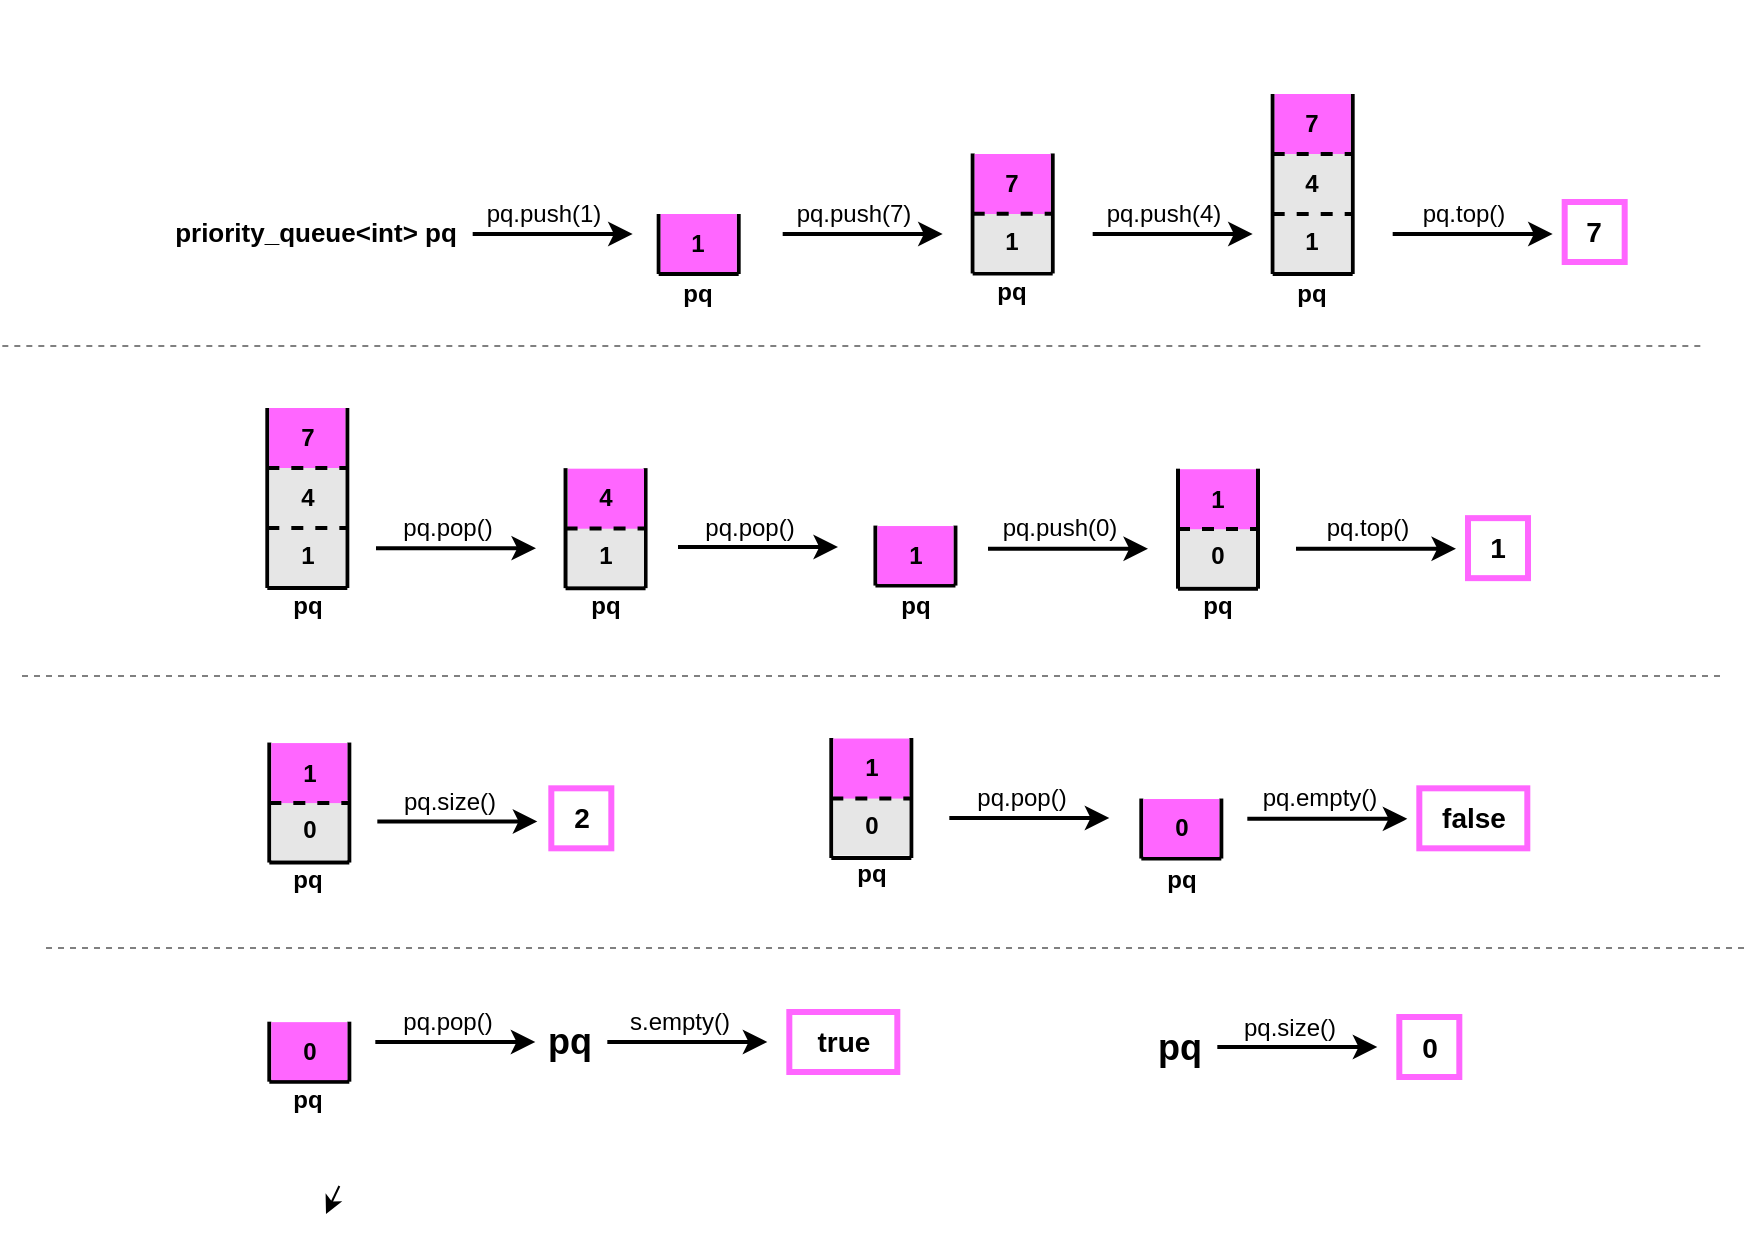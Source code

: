 <mxfile>
    <diagram id="RmTXMflnBBCHSnIX3L-M" name="Page-1">
        <mxGraphModel dx="1699" dy="755" grid="1" gridSize="10" guides="1" tooltips="1" connect="1" arrows="1" fold="1" page="1" pageScale="1" pageWidth="850" pageHeight="1100" background="#ffffff" math="0" shadow="0">
            <root>
                <mxCell id="0"/>
                <mxCell id="1" parent="0"/>
                <mxCell id="2" value="" style="endArrow=classic;html=1;strokeColor=#000000;fontColor=#000000;strokeWidth=2;" parent="1" edge="1">
                    <mxGeometry width="50" height="50" relative="1" as="geometry">
                        <mxPoint x="213.34" y="200" as="sourcePoint"/>
                        <mxPoint x="293.34" y="200" as="targetPoint"/>
                    </mxGeometry>
                </mxCell>
                <mxCell id="3" value="pq.push(1)" style="text;html=1;strokeColor=none;fillColor=none;align=center;verticalAlign=middle;whiteSpace=wrap;rounded=0;fontColor=#000000;fontStyle=0" parent="1" vertex="1">
                    <mxGeometry x="219.34" y="180" width="60" height="20" as="geometry"/>
                </mxCell>
                <mxCell id="4" value="" style="endArrow=none;html=1;strokeColor=#000000;fontColor=#000000;strokeWidth=2;" parent="1" edge="1">
                    <mxGeometry width="50" height="50" relative="1" as="geometry">
                        <mxPoint x="547.66" y="512.27" as="sourcePoint"/>
                        <mxPoint x="547.66" y="482.27" as="targetPoint"/>
                    </mxGeometry>
                </mxCell>
                <mxCell id="5" value="" style="endArrow=none;html=1;strokeColor=#000000;fontColor=#000000;strokeWidth=2;" parent="1" edge="1">
                    <mxGeometry width="50" height="50" relative="1" as="geometry">
                        <mxPoint x="587.66" y="512.27" as="sourcePoint"/>
                        <mxPoint x="587.66" y="482.27" as="targetPoint"/>
                    </mxGeometry>
                </mxCell>
                <mxCell id="6" value="" style="endArrow=none;html=1;strokeColor=#000000;fontColor=#000000;strokeWidth=2;" parent="1" edge="1">
                    <mxGeometry width="50" height="50" relative="1" as="geometry">
                        <mxPoint x="547.66" y="512.27" as="sourcePoint"/>
                        <mxPoint x="587.66" y="512.27" as="targetPoint"/>
                    </mxGeometry>
                </mxCell>
                <mxCell id="7" value="" style="endArrow=classic;html=1;strokeColor=#000000;fontColor=#000000;strokeWidth=2;" parent="1" edge="1">
                    <mxGeometry width="50" height="50" relative="1" as="geometry">
                        <mxPoint x="368.34" y="200" as="sourcePoint"/>
                        <mxPoint x="448.34" y="200" as="targetPoint"/>
                    </mxGeometry>
                </mxCell>
                <mxCell id="8" value="pq.push(7)" style="text;html=1;strokeColor=none;fillColor=none;align=center;verticalAlign=middle;whiteSpace=wrap;rounded=0;fontColor=#000000;" parent="1" vertex="1">
                    <mxGeometry x="374.34" y="180" width="60" height="20" as="geometry"/>
                </mxCell>
                <mxCell id="9" value="" style="endArrow=none;html=1;strokeColor=#000000;fontColor=#000000;strokeWidth=2;" parent="1" edge="1">
                    <mxGeometry width="50" height="50" relative="1" as="geometry">
                        <mxPoint x="463.34" y="219.73" as="sourcePoint"/>
                        <mxPoint x="463.34" y="159.73" as="targetPoint"/>
                    </mxGeometry>
                </mxCell>
                <mxCell id="10" value="" style="endArrow=none;html=1;strokeColor=#000000;fontColor=#000000;strokeWidth=2;" parent="1" edge="1">
                    <mxGeometry width="50" height="50" relative="1" as="geometry">
                        <mxPoint x="503.34" y="219.73" as="sourcePoint"/>
                        <mxPoint x="503.34" y="159.73" as="targetPoint"/>
                    </mxGeometry>
                </mxCell>
                <mxCell id="11" value="" style="endArrow=none;html=1;strokeColor=#000000;fontColor=#000000;strokeWidth=2;" parent="1" edge="1">
                    <mxGeometry width="50" height="50" relative="1" as="geometry">
                        <mxPoint x="463.34" y="219.73" as="sourcePoint"/>
                        <mxPoint x="503.34" y="219.73" as="targetPoint"/>
                    </mxGeometry>
                </mxCell>
                <mxCell id="12" value="" style="endArrow=classic;html=1;strokeColor=#000000;fontColor=#000000;strokeWidth=2;" parent="1" edge="1">
                    <mxGeometry width="50" height="50" relative="1" as="geometry">
                        <mxPoint x="523.34" y="200" as="sourcePoint"/>
                        <mxPoint x="603.34" y="200" as="targetPoint"/>
                    </mxGeometry>
                </mxCell>
                <mxCell id="13" value="pq.push(4)" style="text;html=1;strokeColor=none;fillColor=none;align=center;verticalAlign=middle;whiteSpace=wrap;rounded=0;fontColor=#000000;" parent="1" vertex="1">
                    <mxGeometry x="529.34" y="180" width="60" height="20" as="geometry"/>
                </mxCell>
                <mxCell id="14" value="" style="endArrow=none;html=1;strokeColor=#000000;fontColor=#000000;strokeWidth=2;" parent="1" edge="1">
                    <mxGeometry width="50" height="50" relative="1" as="geometry">
                        <mxPoint x="613.34" y="220" as="sourcePoint"/>
                        <mxPoint x="613.34" y="130" as="targetPoint"/>
                    </mxGeometry>
                </mxCell>
                <mxCell id="15" value="" style="endArrow=none;html=1;strokeColor=#000000;fontColor=#000000;strokeWidth=2;" parent="1" edge="1">
                    <mxGeometry width="50" height="50" relative="1" as="geometry">
                        <mxPoint x="653.34" y="220" as="sourcePoint"/>
                        <mxPoint x="653.34" y="130" as="targetPoint"/>
                    </mxGeometry>
                </mxCell>
                <mxCell id="16" value="" style="endArrow=none;html=1;strokeColor=#000000;fontColor=#000000;strokeWidth=2;" parent="1" edge="1">
                    <mxGeometry width="50" height="50" relative="1" as="geometry">
                        <mxPoint x="613.34" y="220" as="sourcePoint"/>
                        <mxPoint x="653.34" y="220" as="targetPoint"/>
                    </mxGeometry>
                </mxCell>
                <mxCell id="17" value="" style="endArrow=classic;html=1;strokeColor=#000000;fontColor=#000000;strokeWidth=2;" parent="1" edge="1">
                    <mxGeometry width="50" height="50" relative="1" as="geometry">
                        <mxPoint x="673.34" y="200" as="sourcePoint"/>
                        <mxPoint x="753.34" y="200" as="targetPoint"/>
                    </mxGeometry>
                </mxCell>
                <mxCell id="18" value="pq.top()" style="text;html=1;strokeColor=none;fillColor=none;align=center;verticalAlign=middle;whiteSpace=wrap;rounded=0;fontColor=#000000;" parent="1" vertex="1">
                    <mxGeometry x="679.34" y="180" width="60" height="20" as="geometry"/>
                </mxCell>
                <mxCell id="19" value="1" style="text;html=1;strokeColor=none;fillColor=#E6E6E6;align=center;verticalAlign=middle;whiteSpace=wrap;rounded=0;fontColor=#000000;fontStyle=1" parent="1" vertex="1">
                    <mxGeometry x="464.34" y="189" width="38" height="30" as="geometry"/>
                </mxCell>
                <mxCell id="20" value="7" style="text;html=1;strokeColor=none;fillColor=#FF66FF;align=center;verticalAlign=middle;whiteSpace=wrap;rounded=0;fontColor=#000000;fontStyle=1" parent="1" vertex="1">
                    <mxGeometry x="464.34" y="160" width="38" height="30" as="geometry"/>
                </mxCell>
                <mxCell id="21" value="" style="endArrow=none;html=1;strokeColor=#000000;fontColor=#000000;strokeWidth=2;dashed=1;" parent="1" edge="1">
                    <mxGeometry width="50" height="50" relative="1" as="geometry">
                        <mxPoint x="463.34" y="189.92" as="sourcePoint"/>
                        <mxPoint x="503.34" y="189.92" as="targetPoint"/>
                    </mxGeometry>
                </mxCell>
                <mxCell id="22" value="1" style="text;html=1;strokeColor=none;fillColor=#E6E6E6;align=center;verticalAlign=middle;whiteSpace=wrap;rounded=0;fontColor=#000000;fontStyle=1" parent="1" vertex="1">
                    <mxGeometry x="614.34" y="189" width="38" height="30" as="geometry"/>
                </mxCell>
                <mxCell id="23" value="4" style="text;html=1;strokeColor=none;fillColor=#E6E6E6;align=center;verticalAlign=middle;whiteSpace=wrap;rounded=0;fontColor=#000000;fontStyle=1" parent="1" vertex="1">
                    <mxGeometry x="614.34" y="160" width="38" height="30" as="geometry"/>
                </mxCell>
                <mxCell id="24" value="7" style="text;html=1;strokeColor=none;fillColor=#FF66FF;align=center;verticalAlign=middle;whiteSpace=wrap;rounded=0;fontColor=#000000;fontStyle=1" parent="1" vertex="1">
                    <mxGeometry x="614.34" y="130" width="38" height="30" as="geometry"/>
                </mxCell>
                <mxCell id="25" value="" style="endArrow=none;html=1;strokeColor=#000000;fontColor=#000000;strokeWidth=2;dashed=1;" parent="1" edge="1">
                    <mxGeometry width="50" height="50" relative="1" as="geometry">
                        <mxPoint x="613.34" y="190" as="sourcePoint"/>
                        <mxPoint x="653.34" y="190" as="targetPoint"/>
                    </mxGeometry>
                </mxCell>
                <mxCell id="26" value="" style="endArrow=none;html=1;strokeColor=#000000;fontColor=#000000;strokeWidth=2;dashed=1;" parent="1" edge="1">
                    <mxGeometry width="50" height="50" relative="1" as="geometry">
                        <mxPoint x="613.34" y="160" as="sourcePoint"/>
                        <mxPoint x="653.34" y="160" as="targetPoint"/>
                    </mxGeometry>
                </mxCell>
                <mxCell id="27" value="7" style="text;html=1;strokeColor=#FF66FF;fillColor=none;align=center;verticalAlign=middle;whiteSpace=wrap;rounded=0;fontColor=#000000;fontStyle=1;fontSize=14;labelBorderColor=none;strokeWidth=3;" parent="1" vertex="1">
                    <mxGeometry x="759.34" y="184" width="30" height="30" as="geometry"/>
                </mxCell>
                <mxCell id="28" value="" style="endArrow=classic;html=1;strokeColor=#000000;fontColor=#000000;strokeWidth=2;" parent="1" edge="1">
                    <mxGeometry width="50" height="50" relative="1" as="geometry">
                        <mxPoint x="165" y="357.07" as="sourcePoint"/>
                        <mxPoint x="245" y="357.07" as="targetPoint"/>
                    </mxGeometry>
                </mxCell>
                <mxCell id="29" value="pq.pop()" style="text;html=1;strokeColor=none;fillColor=none;align=center;verticalAlign=middle;whiteSpace=wrap;rounded=0;fontColor=#000000;" parent="1" vertex="1">
                    <mxGeometry x="171" y="337.07" width="60" height="20" as="geometry"/>
                </mxCell>
                <mxCell id="30" value="" style="endArrow=none;html=1;strokeColor=#000000;fontColor=#000000;strokeWidth=2;" parent="1" edge="1">
                    <mxGeometry width="50" height="50" relative="1" as="geometry">
                        <mxPoint x="259.78" y="377.07" as="sourcePoint"/>
                        <mxPoint x="259.78" y="317.07" as="targetPoint"/>
                    </mxGeometry>
                </mxCell>
                <mxCell id="31" value="" style="endArrow=none;html=1;strokeColor=#000000;fontColor=#000000;strokeWidth=2;" parent="1" edge="1">
                    <mxGeometry width="50" height="50" relative="1" as="geometry">
                        <mxPoint x="299.78" y="377.07" as="sourcePoint"/>
                        <mxPoint x="299.78" y="317.07" as="targetPoint"/>
                    </mxGeometry>
                </mxCell>
                <mxCell id="32" value="" style="endArrow=none;html=1;strokeColor=#000000;fontColor=#000000;strokeWidth=2;" parent="1" edge="1">
                    <mxGeometry width="50" height="50" relative="1" as="geometry">
                        <mxPoint x="259.78" y="377.07" as="sourcePoint"/>
                        <mxPoint x="299.78" y="377.07" as="targetPoint"/>
                    </mxGeometry>
                </mxCell>
                <mxCell id="33" value="1" style="text;html=1;strokeColor=none;fillColor=#E6E6E6;align=center;verticalAlign=middle;whiteSpace=wrap;rounded=0;fontColor=#000000;fontStyle=1" parent="1" vertex="1">
                    <mxGeometry x="261" y="346.07" width="38" height="30" as="geometry"/>
                </mxCell>
                <mxCell id="34" value="4" style="text;html=1;strokeColor=none;fillColor=#FF66FF;align=center;verticalAlign=middle;whiteSpace=wrap;rounded=0;fontColor=#000000;fontStyle=1" parent="1" vertex="1">
                    <mxGeometry x="261" y="317.34" width="38" height="30" as="geometry"/>
                </mxCell>
                <mxCell id="35" value="" style="endArrow=none;html=1;strokeColor=#000000;fontColor=#000000;strokeWidth=2;dashed=1;" parent="1" edge="1">
                    <mxGeometry width="50" height="50" relative="1" as="geometry">
                        <mxPoint x="259.78" y="347.26" as="sourcePoint"/>
                        <mxPoint x="299.78" y="347.26" as="targetPoint"/>
                    </mxGeometry>
                </mxCell>
                <mxCell id="36" value="" style="endArrow=classic;html=1;strokeColor=#000000;fontColor=#000000;strokeWidth=2;" parent="1" edge="1">
                    <mxGeometry width="50" height="50" relative="1" as="geometry">
                        <mxPoint x="316" y="356.51" as="sourcePoint"/>
                        <mxPoint x="396" y="356.51" as="targetPoint"/>
                    </mxGeometry>
                </mxCell>
                <mxCell id="37" value="pq.pop()" style="text;html=1;strokeColor=none;fillColor=none;align=center;verticalAlign=middle;whiteSpace=wrap;rounded=0;fontColor=#000000;" parent="1" vertex="1">
                    <mxGeometry x="322" y="336.51" width="60" height="20" as="geometry"/>
                </mxCell>
                <mxCell id="38" value="" style="endArrow=classic;html=1;strokeColor=#000000;fontColor=#000000;strokeWidth=2;" parent="1" edge="1">
                    <mxGeometry width="50" height="50" relative="1" as="geometry">
                        <mxPoint x="625" y="357.34" as="sourcePoint"/>
                        <mxPoint x="705" y="357.34" as="targetPoint"/>
                    </mxGeometry>
                </mxCell>
                <mxCell id="39" value="pq.top()" style="text;html=1;strokeColor=none;fillColor=none;align=center;verticalAlign=middle;whiteSpace=wrap;rounded=0;fontColor=#000000;" parent="1" vertex="1">
                    <mxGeometry x="631" y="337.34" width="60" height="20" as="geometry"/>
                </mxCell>
                <mxCell id="40" value="" style="endArrow=classic;html=1;strokeColor=#000000;fontColor=#000000;strokeWidth=2;" parent="1" edge="1">
                    <mxGeometry width="50" height="50" relative="1" as="geometry">
                        <mxPoint x="471" y="357.34" as="sourcePoint"/>
                        <mxPoint x="551" y="357.34" as="targetPoint"/>
                    </mxGeometry>
                </mxCell>
                <mxCell id="41" value="pq.push(0)" style="text;html=1;strokeColor=none;fillColor=none;align=center;verticalAlign=middle;whiteSpace=wrap;rounded=0;fontColor=#000000;" parent="1" vertex="1">
                    <mxGeometry x="477.0" y="337.34" width="60" height="20" as="geometry"/>
                </mxCell>
                <mxCell id="42" value="" style="endArrow=none;html=1;strokeColor=#000000;fontColor=#000000;strokeWidth=2;" parent="1" edge="1">
                    <mxGeometry width="50" height="50" relative="1" as="geometry">
                        <mxPoint x="566" y="377.34" as="sourcePoint"/>
                        <mxPoint x="566" y="317.34" as="targetPoint"/>
                    </mxGeometry>
                </mxCell>
                <mxCell id="43" value="" style="endArrow=none;html=1;strokeColor=#000000;fontColor=#000000;strokeWidth=2;" parent="1" edge="1">
                    <mxGeometry width="50" height="50" relative="1" as="geometry">
                        <mxPoint x="606" y="377.34" as="sourcePoint"/>
                        <mxPoint x="606" y="317.34" as="targetPoint"/>
                    </mxGeometry>
                </mxCell>
                <mxCell id="44" value="" style="endArrow=none;html=1;strokeColor=#000000;fontColor=#000000;strokeWidth=2;" parent="1" edge="1">
                    <mxGeometry width="50" height="50" relative="1" as="geometry">
                        <mxPoint x="566" y="377.34" as="sourcePoint"/>
                        <mxPoint x="606" y="377.34" as="targetPoint"/>
                    </mxGeometry>
                </mxCell>
                <mxCell id="45" value="0" style="text;html=1;strokeColor=none;fillColor=#E6E6E6;align=center;verticalAlign=middle;whiteSpace=wrap;rounded=0;fontColor=#000000;fontStyle=1" parent="1" vertex="1">
                    <mxGeometry x="567" y="346.07" width="38" height="30" as="geometry"/>
                </mxCell>
                <mxCell id="46" value="1" style="text;html=1;strokeColor=none;fillColor=#FF66FF;align=center;verticalAlign=middle;whiteSpace=wrap;rounded=0;fontColor=#000000;fontStyle=1" parent="1" vertex="1">
                    <mxGeometry x="567" y="317.61" width="38" height="30" as="geometry"/>
                </mxCell>
                <mxCell id="47" value="" style="endArrow=none;html=1;strokeColor=#000000;fontColor=#000000;strokeWidth=2;dashed=1;" parent="1" edge="1">
                    <mxGeometry width="50" height="50" relative="1" as="geometry">
                        <mxPoint x="566" y="347.53" as="sourcePoint"/>
                        <mxPoint x="606" y="347.53" as="targetPoint"/>
                    </mxGeometry>
                </mxCell>
                <mxCell id="48" value="priority_queue&amp;lt;int&amp;gt; pq" style="text;html=1;strokeColor=none;fillColor=none;align=center;verticalAlign=middle;whiteSpace=wrap;rounded=0;fontColor=#000000;fontStyle=1;fontSize=13;" parent="1" vertex="1">
                    <mxGeometry x="60" y="189" width="150" height="20" as="geometry"/>
                </mxCell>
                <mxCell id="49" value="0" style="text;html=1;strokeColor=none;fillColor=#FF66FF;align=center;verticalAlign=middle;whiteSpace=wrap;rounded=0;fontColor=#000000;fontStyle=1;labelBackgroundColor=none;" parent="1" vertex="1">
                    <mxGeometry x="548.66" y="482.5" width="38" height="29" as="geometry"/>
                </mxCell>
                <mxCell id="50" value="1" style="text;html=1;strokeColor=#FF66FF;fillColor=none;align=center;verticalAlign=middle;whiteSpace=wrap;rounded=0;fontColor=#000000;fontStyle=1;fontSize=14;labelBorderColor=none;strokeWidth=3;" parent="1" vertex="1">
                    <mxGeometry x="711" y="342.07" width="30" height="30" as="geometry"/>
                </mxCell>
                <mxCell id="51" value="" style="endArrow=none;html=1;strokeColor=#000000;fontColor=#000000;strokeWidth=2;" parent="1" edge="1">
                    <mxGeometry width="50" height="50" relative="1" as="geometry">
                        <mxPoint x="306.34" y="220" as="sourcePoint"/>
                        <mxPoint x="306.34" y="190" as="targetPoint"/>
                    </mxGeometry>
                </mxCell>
                <mxCell id="52" value="" style="endArrow=none;html=1;strokeColor=#000000;fontColor=#000000;strokeWidth=2;" parent="1" edge="1">
                    <mxGeometry width="50" height="50" relative="1" as="geometry">
                        <mxPoint x="346.34" y="220" as="sourcePoint"/>
                        <mxPoint x="346.34" y="190" as="targetPoint"/>
                    </mxGeometry>
                </mxCell>
                <mxCell id="53" value="" style="endArrow=none;html=1;strokeColor=#000000;fontColor=#000000;strokeWidth=2;" parent="1" edge="1">
                    <mxGeometry width="50" height="50" relative="1" as="geometry">
                        <mxPoint x="306.34" y="220" as="sourcePoint"/>
                        <mxPoint x="346.34" y="220" as="targetPoint"/>
                    </mxGeometry>
                </mxCell>
                <mxCell id="54" value="1" style="text;html=1;strokeColor=none;fillColor=#FF66FF;align=center;verticalAlign=middle;whiteSpace=wrap;rounded=0;fontColor=#000000;fontStyle=1;labelBackgroundColor=none;" parent="1" vertex="1">
                    <mxGeometry x="307.34" y="190.0" width="38" height="29" as="geometry"/>
                </mxCell>
                <mxCell id="55" value="" style="endArrow=none;html=1;strokeColor=#000000;fontColor=#000000;strokeWidth=2;" parent="1" edge="1">
                    <mxGeometry width="50" height="50" relative="1" as="geometry">
                        <mxPoint x="110.66" y="377" as="sourcePoint"/>
                        <mxPoint x="110.66" y="287" as="targetPoint"/>
                    </mxGeometry>
                </mxCell>
                <mxCell id="56" value="" style="endArrow=none;html=1;strokeColor=#000000;fontColor=#000000;strokeWidth=2;" parent="1" edge="1">
                    <mxGeometry width="50" height="50" relative="1" as="geometry">
                        <mxPoint x="150.66" y="377" as="sourcePoint"/>
                        <mxPoint x="150.66" y="287" as="targetPoint"/>
                    </mxGeometry>
                </mxCell>
                <mxCell id="57" value="" style="endArrow=none;html=1;strokeColor=#000000;fontColor=#000000;strokeWidth=2;" parent="1" edge="1">
                    <mxGeometry width="50" height="50" relative="1" as="geometry">
                        <mxPoint x="110.66" y="377" as="sourcePoint"/>
                        <mxPoint x="150.66" y="377" as="targetPoint"/>
                    </mxGeometry>
                </mxCell>
                <mxCell id="58" value="1" style="text;html=1;strokeColor=none;fillColor=#E6E6E6;align=center;verticalAlign=middle;whiteSpace=wrap;rounded=0;fontColor=#000000;fontStyle=1" parent="1" vertex="1">
                    <mxGeometry x="111.66" y="346" width="38" height="30" as="geometry"/>
                </mxCell>
                <mxCell id="59" value="4" style="text;html=1;strokeColor=none;fillColor=#E6E6E6;align=center;verticalAlign=middle;whiteSpace=wrap;rounded=0;fontColor=#000000;fontStyle=1" parent="1" vertex="1">
                    <mxGeometry x="111.66" y="317" width="38" height="30" as="geometry"/>
                </mxCell>
                <mxCell id="60" value="7" style="text;html=1;strokeColor=none;fillColor=#FF66FF;align=center;verticalAlign=middle;whiteSpace=wrap;rounded=0;fontColor=#000000;fontStyle=1" parent="1" vertex="1">
                    <mxGeometry x="111.66" y="287" width="38" height="30" as="geometry"/>
                </mxCell>
                <mxCell id="61" value="" style="endArrow=none;html=1;strokeColor=#000000;fontColor=#000000;strokeWidth=2;dashed=1;" parent="1" edge="1">
                    <mxGeometry width="50" height="50" relative="1" as="geometry">
                        <mxPoint x="110.66" y="347" as="sourcePoint"/>
                        <mxPoint x="150.66" y="347" as="targetPoint"/>
                    </mxGeometry>
                </mxCell>
                <mxCell id="62" value="" style="endArrow=none;html=1;strokeColor=#000000;fontColor=#000000;strokeWidth=2;dashed=1;" parent="1" edge="1">
                    <mxGeometry width="50" height="50" relative="1" as="geometry">
                        <mxPoint x="110.66" y="317" as="sourcePoint"/>
                        <mxPoint x="150.66" y="317" as="targetPoint"/>
                    </mxGeometry>
                </mxCell>
                <mxCell id="63" value="" style="endArrow=none;html=1;strokeColor=#000000;fontColor=#000000;strokeWidth=2;" parent="1" edge="1">
                    <mxGeometry width="50" height="50" relative="1" as="geometry">
                        <mxPoint x="111.66" y="514.27" as="sourcePoint"/>
                        <mxPoint x="111.66" y="454.27" as="targetPoint"/>
                    </mxGeometry>
                </mxCell>
                <mxCell id="64" value="" style="endArrow=none;html=1;strokeColor=#000000;fontColor=#000000;strokeWidth=2;" parent="1" edge="1">
                    <mxGeometry width="50" height="50" relative="1" as="geometry">
                        <mxPoint x="151.66" y="514.27" as="sourcePoint"/>
                        <mxPoint x="151.66" y="454.27" as="targetPoint"/>
                    </mxGeometry>
                </mxCell>
                <mxCell id="65" value="" style="endArrow=none;html=1;strokeColor=#000000;fontColor=#000000;strokeWidth=2;" parent="1" edge="1">
                    <mxGeometry width="50" height="50" relative="1" as="geometry">
                        <mxPoint x="111.66" y="514.27" as="sourcePoint"/>
                        <mxPoint x="151.66" y="514.27" as="targetPoint"/>
                    </mxGeometry>
                </mxCell>
                <mxCell id="66" value="0" style="text;html=1;strokeColor=none;fillColor=#E6E6E6;align=center;verticalAlign=middle;whiteSpace=wrap;rounded=0;fontColor=#000000;fontStyle=1" parent="1" vertex="1">
                    <mxGeometry x="112.66" y="483" width="38" height="30" as="geometry"/>
                </mxCell>
                <mxCell id="67" value="1" style="text;html=1;strokeColor=none;fillColor=#FF66FF;align=center;verticalAlign=middle;whiteSpace=wrap;rounded=0;fontColor=#000000;fontStyle=1" parent="1" vertex="1">
                    <mxGeometry x="112.66" y="454.54" width="38" height="30" as="geometry"/>
                </mxCell>
                <mxCell id="68" value="" style="endArrow=none;html=1;strokeColor=#000000;fontColor=#000000;strokeWidth=2;dashed=1;" parent="1" edge="1">
                    <mxGeometry width="50" height="50" relative="1" as="geometry">
                        <mxPoint x="111.66" y="484.46" as="sourcePoint"/>
                        <mxPoint x="151.66" y="484.46" as="targetPoint"/>
                    </mxGeometry>
                </mxCell>
                <mxCell id="69" value="" style="endArrow=classic;html=1;strokeColor=#000000;fontColor=#000000;strokeWidth=2;" parent="1" edge="1">
                    <mxGeometry width="50" height="50" relative="1" as="geometry">
                        <mxPoint x="165.66" y="493.73" as="sourcePoint"/>
                        <mxPoint x="245.66" y="493.73" as="targetPoint"/>
                    </mxGeometry>
                </mxCell>
                <mxCell id="70" value="pq.size()" style="text;html=1;strokeColor=none;fillColor=none;align=center;verticalAlign=middle;whiteSpace=wrap;rounded=0;fontColor=#000000;" parent="1" vertex="1">
                    <mxGeometry x="171.66" y="473.73" width="60" height="20" as="geometry"/>
                </mxCell>
                <mxCell id="71" value="" style="endArrow=classic;html=1;strokeColor=#000000;fontColor=#000000;strokeWidth=2;" parent="1" edge="1">
                    <mxGeometry width="50" height="50" relative="1" as="geometry">
                        <mxPoint x="451.66" y="492.0" as="sourcePoint"/>
                        <mxPoint x="531.66" y="492.0" as="targetPoint"/>
                    </mxGeometry>
                </mxCell>
                <mxCell id="72" value="pq.pop()" style="text;html=1;strokeColor=none;fillColor=none;align=center;verticalAlign=middle;whiteSpace=wrap;rounded=0;fontColor=#000000;" parent="1" vertex="1">
                    <mxGeometry x="457.66" y="472.0" width="60" height="20" as="geometry"/>
                </mxCell>
                <mxCell id="73" value="" style="endArrow=none;html=1;strokeColor=#000000;fontColor=#000000;strokeWidth=2;" parent="1" edge="1">
                    <mxGeometry width="50" height="50" relative="1" as="geometry">
                        <mxPoint x="392.66" y="512.0" as="sourcePoint"/>
                        <mxPoint x="392.66" y="452" as="targetPoint"/>
                    </mxGeometry>
                </mxCell>
                <mxCell id="74" value="" style="endArrow=none;html=1;strokeColor=#000000;fontColor=#000000;strokeWidth=2;" parent="1" edge="1">
                    <mxGeometry width="50" height="50" relative="1" as="geometry">
                        <mxPoint x="432.66" y="512.0" as="sourcePoint"/>
                        <mxPoint x="432.66" y="452" as="targetPoint"/>
                    </mxGeometry>
                </mxCell>
                <mxCell id="75" value="" style="endArrow=none;html=1;strokeColor=#000000;fontColor=#000000;strokeWidth=2;" parent="1" edge="1">
                    <mxGeometry width="50" height="50" relative="1" as="geometry">
                        <mxPoint x="392.66" y="512.0" as="sourcePoint"/>
                        <mxPoint x="432.66" y="512.0" as="targetPoint"/>
                    </mxGeometry>
                </mxCell>
                <mxCell id="76" value="0" style="text;html=1;strokeColor=none;fillColor=#E6E6E6;align=center;verticalAlign=middle;whiteSpace=wrap;rounded=0;fontColor=#000000;fontStyle=1" parent="1" vertex="1">
                    <mxGeometry x="393.66" y="480.73" width="38" height="30" as="geometry"/>
                </mxCell>
                <mxCell id="77" value="1" style="text;html=1;strokeColor=none;fillColor=#FF66FF;align=center;verticalAlign=middle;whiteSpace=wrap;rounded=0;fontColor=#000000;fontStyle=1" parent="1" vertex="1">
                    <mxGeometry x="393.66" y="452.27" width="38" height="30" as="geometry"/>
                </mxCell>
                <mxCell id="78" value="" style="endArrow=none;html=1;strokeColor=#000000;fontColor=#000000;strokeWidth=2;dashed=1;" parent="1" edge="1">
                    <mxGeometry width="50" height="50" relative="1" as="geometry">
                        <mxPoint x="392.66" y="482.19" as="sourcePoint"/>
                        <mxPoint x="432.66" y="482.19" as="targetPoint"/>
                    </mxGeometry>
                </mxCell>
                <mxCell id="79" value="2" style="text;html=1;strokeColor=#FF66FF;fillColor=none;align=center;verticalAlign=middle;whiteSpace=wrap;rounded=0;fontColor=#000000;fontStyle=1;fontSize=14;labelBorderColor=none;strokeWidth=3;" parent="1" vertex="1">
                    <mxGeometry x="252.66" y="477.16" width="30" height="30" as="geometry"/>
                </mxCell>
                <mxCell id="80" value="" style="endArrow=none;html=1;strokeColor=#000000;fontColor=#000000;strokeWidth=2;" parent="1" edge="1">
                    <mxGeometry width="50" height="50" relative="1" as="geometry">
                        <mxPoint x="414.72" y="375.79" as="sourcePoint"/>
                        <mxPoint x="414.72" y="345.79" as="targetPoint"/>
                    </mxGeometry>
                </mxCell>
                <mxCell id="81" value="" style="endArrow=none;html=1;strokeColor=#000000;fontColor=#000000;strokeWidth=2;" parent="1" edge="1">
                    <mxGeometry width="50" height="50" relative="1" as="geometry">
                        <mxPoint x="454.72" y="375.79" as="sourcePoint"/>
                        <mxPoint x="454.72" y="345.79" as="targetPoint"/>
                    </mxGeometry>
                </mxCell>
                <mxCell id="82" value="" style="endArrow=none;html=1;strokeColor=#000000;fontColor=#000000;strokeWidth=2;" parent="1" edge="1">
                    <mxGeometry width="50" height="50" relative="1" as="geometry">
                        <mxPoint x="414.72" y="375.79" as="sourcePoint"/>
                        <mxPoint x="454.72" y="375.79" as="targetPoint"/>
                    </mxGeometry>
                </mxCell>
                <mxCell id="83" value="1" style="text;html=1;strokeColor=none;fillColor=#FF66FF;align=center;verticalAlign=middle;whiteSpace=wrap;rounded=0;fontColor=#000000;fontStyle=1;labelBackgroundColor=none;" parent="1" vertex="1">
                    <mxGeometry x="415.72" y="346.02" width="38" height="29" as="geometry"/>
                </mxCell>
                <mxCell id="84" value="" style="endArrow=classic;html=1;strokeColor=#000000;fontColor=#000000;strokeWidth=2;" parent="1" edge="1">
                    <mxGeometry width="50" height="50" relative="1" as="geometry">
                        <mxPoint x="600.66" y="492.43" as="sourcePoint"/>
                        <mxPoint x="680.66" y="492.43" as="targetPoint"/>
                    </mxGeometry>
                </mxCell>
                <mxCell id="85" value="pq.empty()" style="text;html=1;strokeColor=none;fillColor=none;align=center;verticalAlign=middle;whiteSpace=wrap;rounded=0;fontColor=#000000;" parent="1" vertex="1">
                    <mxGeometry x="606.66" y="472.43" width="60" height="20" as="geometry"/>
                </mxCell>
                <mxCell id="86" value="false" style="text;html=1;strokeColor=#FF66FF;fillColor=none;align=center;verticalAlign=middle;whiteSpace=wrap;rounded=0;fontColor=#000000;fontStyle=1;fontSize=14;labelBorderColor=none;strokeWidth=3;" parent="1" vertex="1">
                    <mxGeometry x="686.66" y="477.16" width="54" height="30" as="geometry"/>
                </mxCell>
                <mxCell id="87" value="" style="endArrow=none;html=1;strokeColor=#000000;fontColor=#000000;strokeWidth=2;" parent="1" edge="1">
                    <mxGeometry width="50" height="50" relative="1" as="geometry">
                        <mxPoint x="111.66" y="623.84" as="sourcePoint"/>
                        <mxPoint x="111.66" y="593.84" as="targetPoint"/>
                    </mxGeometry>
                </mxCell>
                <mxCell id="88" value="" style="endArrow=none;html=1;strokeColor=#000000;fontColor=#000000;strokeWidth=2;" parent="1" edge="1">
                    <mxGeometry width="50" height="50" relative="1" as="geometry">
                        <mxPoint x="151.66" y="623.84" as="sourcePoint"/>
                        <mxPoint x="151.66" y="593.84" as="targetPoint"/>
                    </mxGeometry>
                </mxCell>
                <mxCell id="89" value="" style="endArrow=none;html=1;strokeColor=#000000;fontColor=#000000;strokeWidth=2;" parent="1" edge="1">
                    <mxGeometry width="50" height="50" relative="1" as="geometry">
                        <mxPoint x="111.66" y="623.84" as="sourcePoint"/>
                        <mxPoint x="151.66" y="623.84" as="targetPoint"/>
                    </mxGeometry>
                </mxCell>
                <mxCell id="90" value="0" style="text;html=1;strokeColor=none;fillColor=#FF66FF;align=center;verticalAlign=middle;whiteSpace=wrap;rounded=0;fontColor=#000000;fontStyle=1;labelBackgroundColor=none;" parent="1" vertex="1">
                    <mxGeometry x="112.66" y="594.07" width="38" height="29" as="geometry"/>
                </mxCell>
                <mxCell id="91" value="" style="endArrow=classic;html=1;strokeColor=#000000;fontColor=#000000;strokeWidth=2;" parent="1" edge="1">
                    <mxGeometry width="50" height="50" relative="1" as="geometry">
                        <mxPoint x="164.66" y="604" as="sourcePoint"/>
                        <mxPoint x="244.66" y="604" as="targetPoint"/>
                    </mxGeometry>
                </mxCell>
                <mxCell id="92" value="pq.pop()" style="text;html=1;strokeColor=none;fillColor=none;align=center;verticalAlign=middle;whiteSpace=wrap;rounded=0;fontColor=#000000;" parent="1" vertex="1">
                    <mxGeometry x="170.66" y="584" width="60" height="20" as="geometry"/>
                </mxCell>
                <mxCell id="93" value="pq" style="text;html=1;strokeColor=none;fillColor=none;align=center;verticalAlign=middle;whiteSpace=wrap;rounded=0;fontColor=#000000;fontStyle=1;fontSize=18;labelBorderColor=none;strokeWidth=3;" parent="1" vertex="1">
                    <mxGeometry x="246.66" y="589" width="30" height="30" as="geometry"/>
                </mxCell>
                <mxCell id="94" value="" style="endArrow=classic;html=1;strokeColor=#000000;fontColor=#000000;strokeWidth=2;" parent="1" edge="1">
                    <mxGeometry width="50" height="50" relative="1" as="geometry">
                        <mxPoint x="280.66" y="604" as="sourcePoint"/>
                        <mxPoint x="360.66" y="604" as="targetPoint"/>
                    </mxGeometry>
                </mxCell>
                <mxCell id="95" value="s.empty()" style="text;html=1;strokeColor=none;fillColor=none;align=center;verticalAlign=middle;whiteSpace=wrap;rounded=0;fontColor=#000000;" parent="1" vertex="1">
                    <mxGeometry x="286.66" y="584" width="60" height="20" as="geometry"/>
                </mxCell>
                <mxCell id="96" value="true" style="text;html=1;strokeColor=#FF66FF;fillColor=none;align=center;verticalAlign=middle;whiteSpace=wrap;rounded=0;fontColor=#000000;fontStyle=1;fontSize=14;labelBorderColor=none;strokeWidth=3;" parent="1" vertex="1">
                    <mxGeometry x="371.66" y="589" width="54" height="30" as="geometry"/>
                </mxCell>
                <mxCell id="97" value="pq" style="text;html=1;strokeColor=none;fillColor=none;align=center;verticalAlign=middle;whiteSpace=wrap;rounded=0;fontColor=#000000;fontStyle=1;fontSize=18;labelBorderColor=none;strokeWidth=3;" parent="1" vertex="1">
                    <mxGeometry x="551.66" y="591.5" width="30" height="30" as="geometry"/>
                </mxCell>
                <mxCell id="98" value="" style="endArrow=classic;html=1;strokeColor=#000000;fontColor=#000000;strokeWidth=2;" parent="1" edge="1">
                    <mxGeometry width="50" height="50" relative="1" as="geometry">
                        <mxPoint x="585.66" y="606.5" as="sourcePoint"/>
                        <mxPoint x="665.66" y="606.5" as="targetPoint"/>
                    </mxGeometry>
                </mxCell>
                <mxCell id="99" value="pq.size()" style="text;html=1;strokeColor=none;fillColor=none;align=center;verticalAlign=middle;whiteSpace=wrap;rounded=0;fontColor=#000000;" parent="1" vertex="1">
                    <mxGeometry x="591.66" y="586.5" width="60" height="20" as="geometry"/>
                </mxCell>
                <mxCell id="100" value="0" style="text;html=1;strokeColor=#FF66FF;fillColor=none;align=center;verticalAlign=middle;whiteSpace=wrap;rounded=0;fontColor=#000000;fontStyle=1;fontSize=14;labelBorderColor=none;strokeWidth=3;" parent="1" vertex="1">
                    <mxGeometry x="676.66" y="591.5" width="30" height="30" as="geometry"/>
                </mxCell>
                <mxCell id="101" value="pq" style="text;html=1;strokeColor=none;fillColor=none;align=center;verticalAlign=middle;whiteSpace=wrap;rounded=0;fontColor=#000000;fontStyle=1;fontSize=12;labelBorderColor=none;strokeWidth=3;" parent="1" vertex="1">
                    <mxGeometry x="311.34" y="220" width="30" height="19" as="geometry"/>
                </mxCell>
                <mxCell id="102" value="pq" style="text;html=1;strokeColor=none;fillColor=none;align=center;verticalAlign=middle;whiteSpace=wrap;rounded=0;fontColor=#000000;fontStyle=1;fontSize=12;labelBorderColor=none;strokeWidth=3;" parent="1" vertex="1">
                    <mxGeometry x="468.34" y="219" width="30" height="19" as="geometry"/>
                </mxCell>
                <mxCell id="103" value="pq" style="text;html=1;strokeColor=none;fillColor=none;align=center;verticalAlign=middle;whiteSpace=wrap;rounded=0;fontColor=#000000;fontStyle=1;fontSize=12;labelBorderColor=none;strokeWidth=3;" parent="1" vertex="1">
                    <mxGeometry x="618.34" y="220" width="30" height="19" as="geometry"/>
                </mxCell>
                <mxCell id="104" value="pq" style="text;html=1;strokeColor=none;fillColor=none;align=center;verticalAlign=middle;whiteSpace=wrap;rounded=0;fontColor=#000000;fontStyle=1;fontSize=12;labelBorderColor=none;strokeWidth=3;" parent="1" vertex="1">
                    <mxGeometry x="116.0" y="376.07" width="30" height="19" as="geometry"/>
                </mxCell>
                <mxCell id="105" value="pq" style="text;html=1;strokeColor=none;fillColor=none;align=center;verticalAlign=middle;whiteSpace=wrap;rounded=0;fontColor=#000000;fontStyle=1;fontSize=12;labelBorderColor=none;strokeWidth=3;" parent="1" vertex="1">
                    <mxGeometry x="265" y="376.07" width="30" height="19" as="geometry"/>
                </mxCell>
                <mxCell id="106" value="pq" style="text;html=1;strokeColor=none;fillColor=none;align=center;verticalAlign=middle;whiteSpace=wrap;rounded=0;fontColor=#000000;fontStyle=1;fontSize=12;labelBorderColor=none;strokeWidth=3;" parent="1" vertex="1">
                    <mxGeometry x="419.72" y="376.07" width="30" height="19" as="geometry"/>
                </mxCell>
                <mxCell id="107" value="pq" style="text;html=1;strokeColor=none;fillColor=none;align=center;verticalAlign=middle;whiteSpace=wrap;rounded=0;fontColor=#000000;fontStyle=1;fontSize=12;labelBorderColor=none;strokeWidth=3;" parent="1" vertex="1">
                    <mxGeometry x="571" y="376.07" width="30" height="19" as="geometry"/>
                </mxCell>
                <mxCell id="108" value="pq" style="text;html=1;strokeColor=none;fillColor=none;align=center;verticalAlign=middle;whiteSpace=wrap;rounded=0;fontColor=#000000;fontStyle=1;fontSize=12;labelBorderColor=none;strokeWidth=3;" parent="1" vertex="1">
                    <mxGeometry x="116.32" y="513" width="30" height="19" as="geometry"/>
                </mxCell>
                <mxCell id="109" value="pq" style="text;html=1;strokeColor=none;fillColor=none;align=center;verticalAlign=middle;whiteSpace=wrap;rounded=0;fontColor=#000000;fontStyle=1;fontSize=12;labelBorderColor=none;strokeWidth=3;" parent="1" vertex="1">
                    <mxGeometry x="397.66" y="510.73" width="30" height="19" as="geometry"/>
                </mxCell>
                <mxCell id="110" value="pq" style="text;html=1;strokeColor=none;fillColor=none;align=center;verticalAlign=middle;whiteSpace=wrap;rounded=0;fontColor=#000000;fontStyle=1;fontSize=12;labelBorderColor=none;strokeWidth=3;" parent="1" vertex="1">
                    <mxGeometry x="552.66" y="513" width="30" height="19" as="geometry"/>
                </mxCell>
                <mxCell id="111" value="pq" style="text;html=1;strokeColor=none;fillColor=none;align=center;verticalAlign=middle;whiteSpace=wrap;rounded=0;fontColor=#000000;fontStyle=1;fontSize=12;labelBorderColor=none;strokeWidth=3;" parent="1" vertex="1">
                    <mxGeometry x="116.32" y="623.07" width="30" height="19" as="geometry"/>
                </mxCell>
                <mxCell id="112" value="" style="endArrow=none;dashed=1;html=1;fontSize=12;fontColor=#66FFFF;strokeColor=#808080;" parent="1" edge="1">
                    <mxGeometry width="50" height="50" relative="1" as="geometry">
                        <mxPoint x="-21.84" y="256" as="sourcePoint"/>
                        <mxPoint x="827.16" y="256" as="targetPoint"/>
                    </mxGeometry>
                </mxCell>
                <mxCell id="113" value="" style="endArrow=none;dashed=1;html=1;fontSize=12;fontColor=#66FFFF;strokeColor=#808080;" parent="1" edge="1">
                    <mxGeometry width="50" height="50" relative="1" as="geometry">
                        <mxPoint x="-12" y="421" as="sourcePoint"/>
                        <mxPoint x="837" y="421" as="targetPoint"/>
                    </mxGeometry>
                </mxCell>
                <mxCell id="114" value="" style="endArrow=none;dashed=1;html=1;fontSize=12;fontColor=#66FFFF;strokeColor=#808080;" parent="1" edge="1">
                    <mxGeometry width="50" height="50" relative="1" as="geometry">
                        <mxPoint y="557" as="sourcePoint"/>
                        <mxPoint x="849" y="557" as="targetPoint"/>
                    </mxGeometry>
                </mxCell>
                <mxCell id="115" value="&lt;font color=&quot;#ffffff&quot;&gt;s.top()&lt;/font&gt;" style="text;html=1;strokeColor=none;fillColor=none;align=center;verticalAlign=middle;whiteSpace=wrap;rounded=0;fontColor=#000000;" parent="1" vertex="1">
                    <mxGeometry x="556" y="83" width="60" height="20" as="geometry"/>
                </mxCell>
                <mxCell id="117" style="edgeStyle=none;html=1;exitX=0.75;exitY=1;exitDx=0;exitDy=0;" edge="1" parent="1" source="116">
                    <mxGeometry relative="1" as="geometry">
                        <mxPoint x="140" y="690" as="targetPoint"/>
                    </mxGeometry>
                </mxCell>
                <mxCell id="116" value="&lt;font color=&quot;#ffffff&quot;&gt;s.top()&lt;/font&gt;" style="text;html=1;strokeColor=none;fillColor=none;align=center;verticalAlign=middle;whiteSpace=wrap;rounded=0;fontColor=#000000;" parent="1" vertex="1">
                    <mxGeometry x="101.66" y="656" width="60" height="20" as="geometry"/>
                </mxCell>
            </root>
        </mxGraphModel>
    </diagram>
</mxfile>